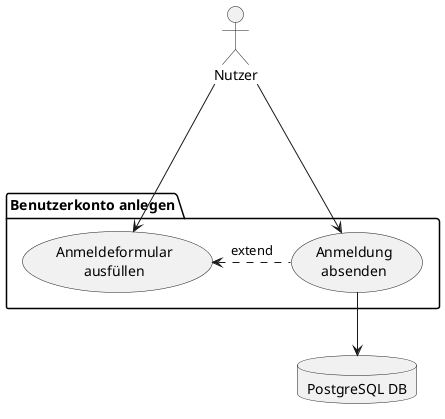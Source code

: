 @startuml
'https://plantuml.com/use-case-diagram

package "Benutzerkonto anlegen"{
"Anmeldeformular\nausfüllen" as (create)
"Anmeldung\nabsenden" as (send)
}

Nutzer ---> (create)
(create) <. (send) :extend
Nutzer --> (send)

database "PostgreSQL DB" as DB
(send) --> DB

@enduml